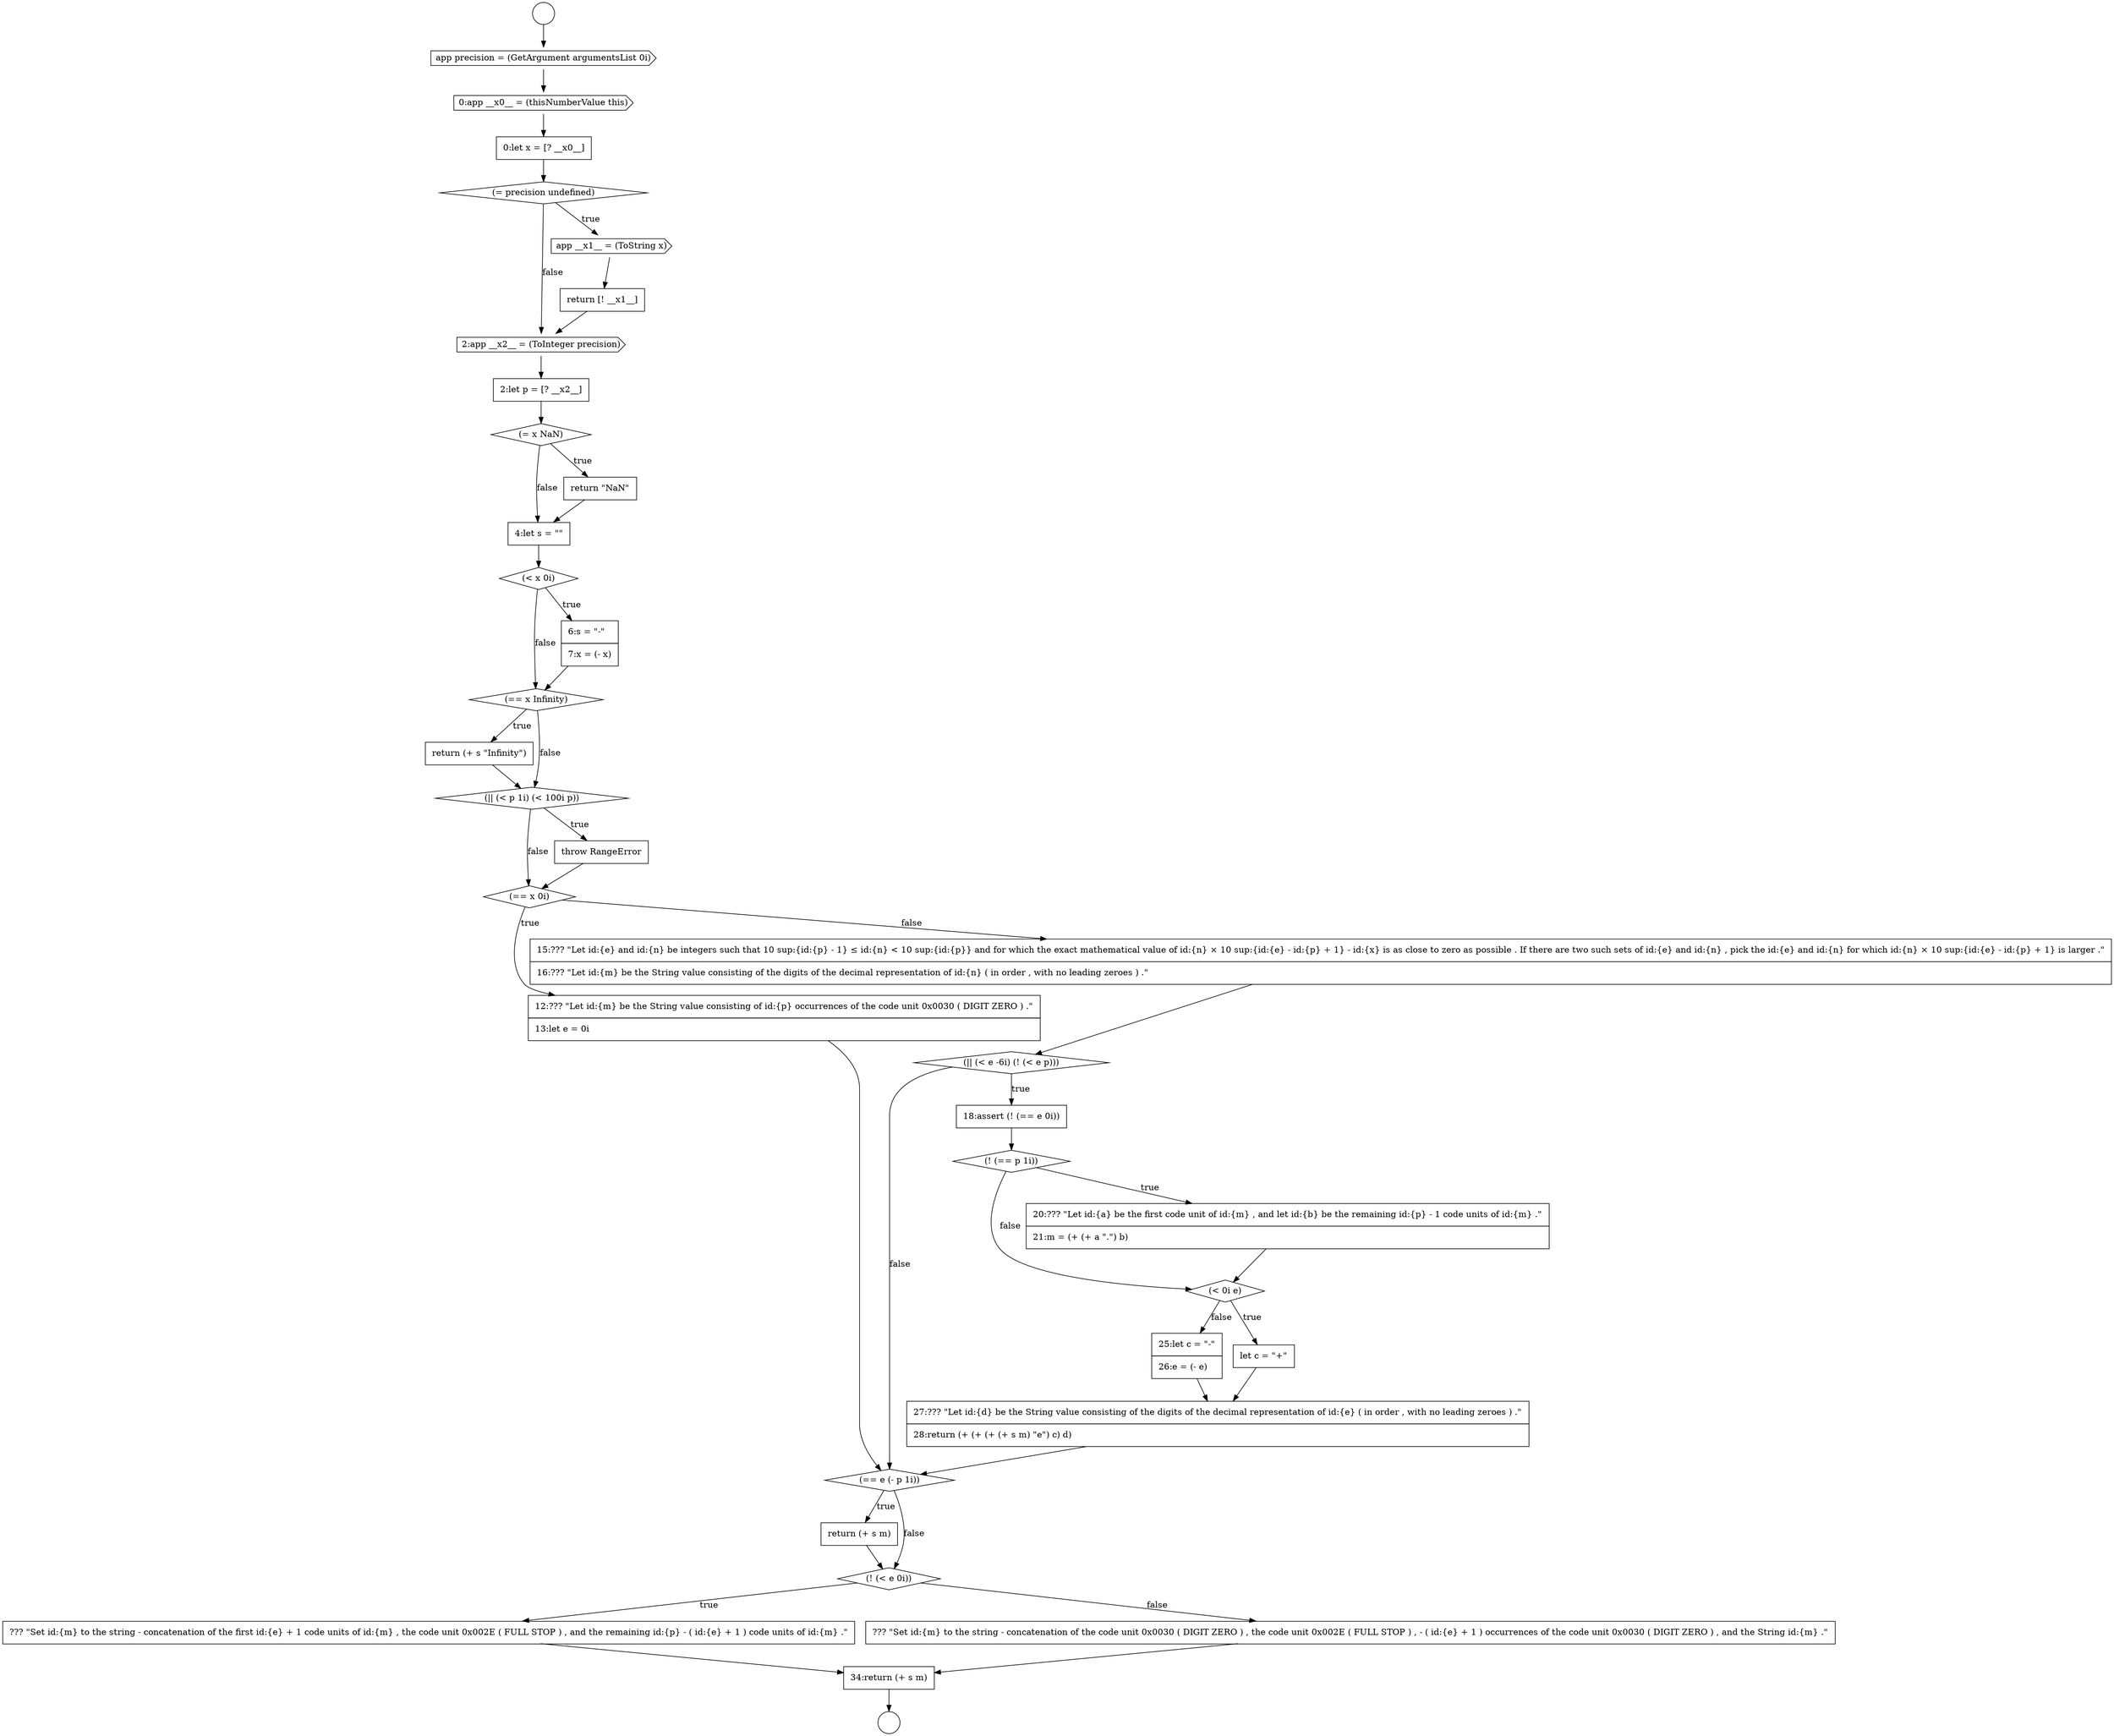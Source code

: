 digraph {
  node12344 [shape=diamond, label=<<font color="black">(== x 0i)</font>> color="black" fillcolor="white" style=filled]
  node12334 [shape=none, margin=0, label=<<font color="black">
    <table border="0" cellborder="1" cellspacing="0" cellpadding="10">
      <tr><td align="left">2:let p = [? __x2__]</td></tr>
    </table>
  </font>> color="black" fillcolor="white" style=filled]
  node12351 [shape=diamond, label=<<font color="black">(&lt; 0i e)</font>> color="black" fillcolor="white" style=filled]
  node12347 [shape=diamond, label=<<font color="black">(|| (&lt; e -6i) (! (&lt; e p)))</font>> color="black" fillcolor="white" style=filled]
  node12330 [shape=diamond, label=<<font color="black">(= precision undefined)</font>> color="black" fillcolor="white" style=filled]
  node12340 [shape=diamond, label=<<font color="black">(== x Infinity)</font>> color="black" fillcolor="white" style=filled]
  node12353 [shape=none, margin=0, label=<<font color="black">
    <table border="0" cellborder="1" cellspacing="0" cellpadding="10">
      <tr><td align="left">25:let c = &quot;-&quot;</td></tr>
      <tr><td align="left">26:e = (- e)</td></tr>
    </table>
  </font>> color="black" fillcolor="white" style=filled]
  node12326 [shape=circle label=" " color="black" fillcolor="white" style=filled]
  node12332 [shape=none, margin=0, label=<<font color="black">
    <table border="0" cellborder="1" cellspacing="0" cellpadding="10">
      <tr><td align="left">return [! __x1__]</td></tr>
    </table>
  </font>> color="black" fillcolor="white" style=filled]
  node12345 [shape=none, margin=0, label=<<font color="black">
    <table border="0" cellborder="1" cellspacing="0" cellpadding="10">
      <tr><td align="left">12:??? &quot;Let id:{m} be the String value consisting of id:{p} occurrences of the code unit 0x0030 ( DIGIT ZERO ) .&quot;</td></tr>
      <tr><td align="left">13:let e = 0i</td></tr>
    </table>
  </font>> color="black" fillcolor="white" style=filled]
  node12328 [shape=cds, label=<<font color="black">0:app __x0__ = (thisNumberValue this)</font>> color="black" fillcolor="white" style=filled]
  node12338 [shape=diamond, label=<<font color="black">(&lt; x 0i)</font>> color="black" fillcolor="white" style=filled]
  node12356 [shape=none, margin=0, label=<<font color="black">
    <table border="0" cellborder="1" cellspacing="0" cellpadding="10">
      <tr><td align="left">return (+ s m)</td></tr>
    </table>
  </font>> color="black" fillcolor="white" style=filled]
  node12339 [shape=none, margin=0, label=<<font color="black">
    <table border="0" cellborder="1" cellspacing="0" cellpadding="10">
      <tr><td align="left">6:s = &quot;-&quot;</td></tr>
      <tr><td align="left">7:x = (- x)</td></tr>
    </table>
  </font>> color="black" fillcolor="white" style=filled]
  node12333 [shape=cds, label=<<font color="black">2:app __x2__ = (ToInteger precision)</font>> color="black" fillcolor="white" style=filled]
  node12350 [shape=none, margin=0, label=<<font color="black">
    <table border="0" cellborder="1" cellspacing="0" cellpadding="10">
      <tr><td align="left">20:??? &quot;Let id:{a} be the first code unit of id:{m} , and let id:{b} be the remaining id:{p} - 1 code units of id:{m} .&quot;</td></tr>
      <tr><td align="left">21:m = (+ (+ a &quot;.&quot;) b)</td></tr>
    </table>
  </font>> color="black" fillcolor="white" style=filled]
  node12325 [shape=circle label=" " color="black" fillcolor="white" style=filled]
  node12357 [shape=diamond, label=<<font color="black">(! (&lt; e 0i))</font>> color="black" fillcolor="white" style=filled]
  node12329 [shape=none, margin=0, label=<<font color="black">
    <table border="0" cellborder="1" cellspacing="0" cellpadding="10">
      <tr><td align="left">0:let x = [? __x0__]</td></tr>
    </table>
  </font>> color="black" fillcolor="white" style=filled]
  node12346 [shape=none, margin=0, label=<<font color="black">
    <table border="0" cellborder="1" cellspacing="0" cellpadding="10">
      <tr><td align="left">15:??? &quot;Let id:{e} and id:{n} be integers such that 10 sup:{id:{p} - 1} &le; id:{n} &lt; 10 sup:{id:{p}} and for which the exact mathematical value of id:{n} &times; 10 sup:{id:{e} - id:{p} + 1} - id:{x} is as close to zero as possible . If there are two such sets of id:{e} and id:{n} , pick the id:{e} and id:{n} for which id:{n} &times; 10 sup:{id:{e} - id:{p} + 1} is larger .&quot;</td></tr>
      <tr><td align="left">16:??? &quot;Let id:{m} be the String value consisting of the digits of the decimal representation of id:{n} ( in order , with no leading zeroes ) .&quot;</td></tr>
    </table>
  </font>> color="black" fillcolor="white" style=filled]
  node12349 [shape=diamond, label=<<font color="black">(! (== p 1i))</font>> color="black" fillcolor="white" style=filled]
  node12327 [shape=cds, label=<<font color="black">app precision = (GetArgument argumentsList 0i)</font>> color="black" fillcolor="white" style=filled]
  node12354 [shape=none, margin=0, label=<<font color="black">
    <table border="0" cellborder="1" cellspacing="0" cellpadding="10">
      <tr><td align="left">27:??? &quot;Let id:{d} be the String value consisting of the digits of the decimal representation of id:{e} ( in order , with no leading zeroes ) .&quot;</td></tr>
      <tr><td align="left">28:return (+ (+ (+ (+ s m) &quot;e&quot;) c) d)</td></tr>
    </table>
  </font>> color="black" fillcolor="white" style=filled]
  node12337 [shape=none, margin=0, label=<<font color="black">
    <table border="0" cellborder="1" cellspacing="0" cellpadding="10">
      <tr><td align="left">4:let s = &quot;&quot;</td></tr>
    </table>
  </font>> color="black" fillcolor="white" style=filled]
  node12336 [shape=none, margin=0, label=<<font color="black">
    <table border="0" cellborder="1" cellspacing="0" cellpadding="10">
      <tr><td align="left">return &quot;NaN&quot;</td></tr>
    </table>
  </font>> color="black" fillcolor="white" style=filled]
  node12358 [shape=none, margin=0, label=<<font color="black">
    <table border="0" cellborder="1" cellspacing="0" cellpadding="10">
      <tr><td align="left">??? &quot;Set id:{m} to the string - concatenation of the first id:{e} + 1 code units of id:{m} , the code unit 0x002E ( FULL STOP ) , and the remaining id:{p} - ( id:{e} + 1 ) code units of id:{m} .&quot;</td></tr>
    </table>
  </font>> color="black" fillcolor="white" style=filled]
  node12341 [shape=none, margin=0, label=<<font color="black">
    <table border="0" cellborder="1" cellspacing="0" cellpadding="10">
      <tr><td align="left">return (+ s &quot;Infinity&quot;)</td></tr>
    </table>
  </font>> color="black" fillcolor="white" style=filled]
  node12343 [shape=none, margin=0, label=<<font color="black">
    <table border="0" cellborder="1" cellspacing="0" cellpadding="10">
      <tr><td align="left">throw RangeError</td></tr>
    </table>
  </font>> color="black" fillcolor="white" style=filled]
  node12360 [shape=none, margin=0, label=<<font color="black">
    <table border="0" cellborder="1" cellspacing="0" cellpadding="10">
      <tr><td align="left">34:return (+ s m)</td></tr>
    </table>
  </font>> color="black" fillcolor="white" style=filled]
  node12355 [shape=diamond, label=<<font color="black">(== e (- p 1i))</font>> color="black" fillcolor="white" style=filled]
  node12342 [shape=diamond, label=<<font color="black">(|| (&lt; p 1i) (&lt; 100i p))</font>> color="black" fillcolor="white" style=filled]
  node12352 [shape=none, margin=0, label=<<font color="black">
    <table border="0" cellborder="1" cellspacing="0" cellpadding="10">
      <tr><td align="left">let c = &quot;+&quot;</td></tr>
    </table>
  </font>> color="black" fillcolor="white" style=filled]
  node12335 [shape=diamond, label=<<font color="black">(= x NaN)</font>> color="black" fillcolor="white" style=filled]
  node12331 [shape=cds, label=<<font color="black">app __x1__ = (ToString x)</font>> color="black" fillcolor="white" style=filled]
  node12348 [shape=none, margin=0, label=<<font color="black">
    <table border="0" cellborder="1" cellspacing="0" cellpadding="10">
      <tr><td align="left">18:assert (! (== e 0i))</td></tr>
    </table>
  </font>> color="black" fillcolor="white" style=filled]
  node12359 [shape=none, margin=0, label=<<font color="black">
    <table border="0" cellborder="1" cellspacing="0" cellpadding="10">
      <tr><td align="left">??? &quot;Set id:{m} to the string - concatenation of the code unit 0x0030 ( DIGIT ZERO ) , the code unit 0x002E ( FULL STOP ) , - ( id:{e} + 1 ) occurrences of the code unit 0x0030 ( DIGIT ZERO ) , and the String id:{m} .&quot;</td></tr>
    </table>
  </font>> color="black" fillcolor="white" style=filled]
  node12333 -> node12334 [ color="black"]
  node12339 -> node12340 [ color="black"]
  node12348 -> node12349 [ color="black"]
  node12351 -> node12352 [label=<<font color="black">true</font>> color="black"]
  node12351 -> node12353 [label=<<font color="black">false</font>> color="black"]
  node12346 -> node12347 [ color="black"]
  node12337 -> node12338 [ color="black"]
  node12341 -> node12342 [ color="black"]
  node12329 -> node12330 [ color="black"]
  node12344 -> node12345 [label=<<font color="black">true</font>> color="black"]
  node12344 -> node12346 [label=<<font color="black">false</font>> color="black"]
  node12331 -> node12332 [ color="black"]
  node12345 -> node12355 [ color="black"]
  node12330 -> node12331 [label=<<font color="black">true</font>> color="black"]
  node12330 -> node12333 [label=<<font color="black">false</font>> color="black"]
  node12342 -> node12343 [label=<<font color="black">true</font>> color="black"]
  node12342 -> node12344 [label=<<font color="black">false</font>> color="black"]
  node12350 -> node12351 [ color="black"]
  node12335 -> node12336 [label=<<font color="black">true</font>> color="black"]
  node12335 -> node12337 [label=<<font color="black">false</font>> color="black"]
  node12327 -> node12328 [ color="black"]
  node12360 -> node12326 [ color="black"]
  node12352 -> node12354 [ color="black"]
  node12353 -> node12354 [ color="black"]
  node12340 -> node12341 [label=<<font color="black">true</font>> color="black"]
  node12340 -> node12342 [label=<<font color="black">false</font>> color="black"]
  node12359 -> node12360 [ color="black"]
  node12349 -> node12350 [label=<<font color="black">true</font>> color="black"]
  node12349 -> node12351 [label=<<font color="black">false</font>> color="black"]
  node12356 -> node12357 [ color="black"]
  node12336 -> node12337 [ color="black"]
  node12355 -> node12356 [label=<<font color="black">true</font>> color="black"]
  node12355 -> node12357 [label=<<font color="black">false</font>> color="black"]
  node12328 -> node12329 [ color="black"]
  node12334 -> node12335 [ color="black"]
  node12358 -> node12360 [ color="black"]
  node12354 -> node12355 [ color="black"]
  node12343 -> node12344 [ color="black"]
  node12325 -> node12327 [ color="black"]
  node12332 -> node12333 [ color="black"]
  node12357 -> node12358 [label=<<font color="black">true</font>> color="black"]
  node12357 -> node12359 [label=<<font color="black">false</font>> color="black"]
  node12338 -> node12339 [label=<<font color="black">true</font>> color="black"]
  node12338 -> node12340 [label=<<font color="black">false</font>> color="black"]
  node12347 -> node12348 [label=<<font color="black">true</font>> color="black"]
  node12347 -> node12355 [label=<<font color="black">false</font>> color="black"]
}
